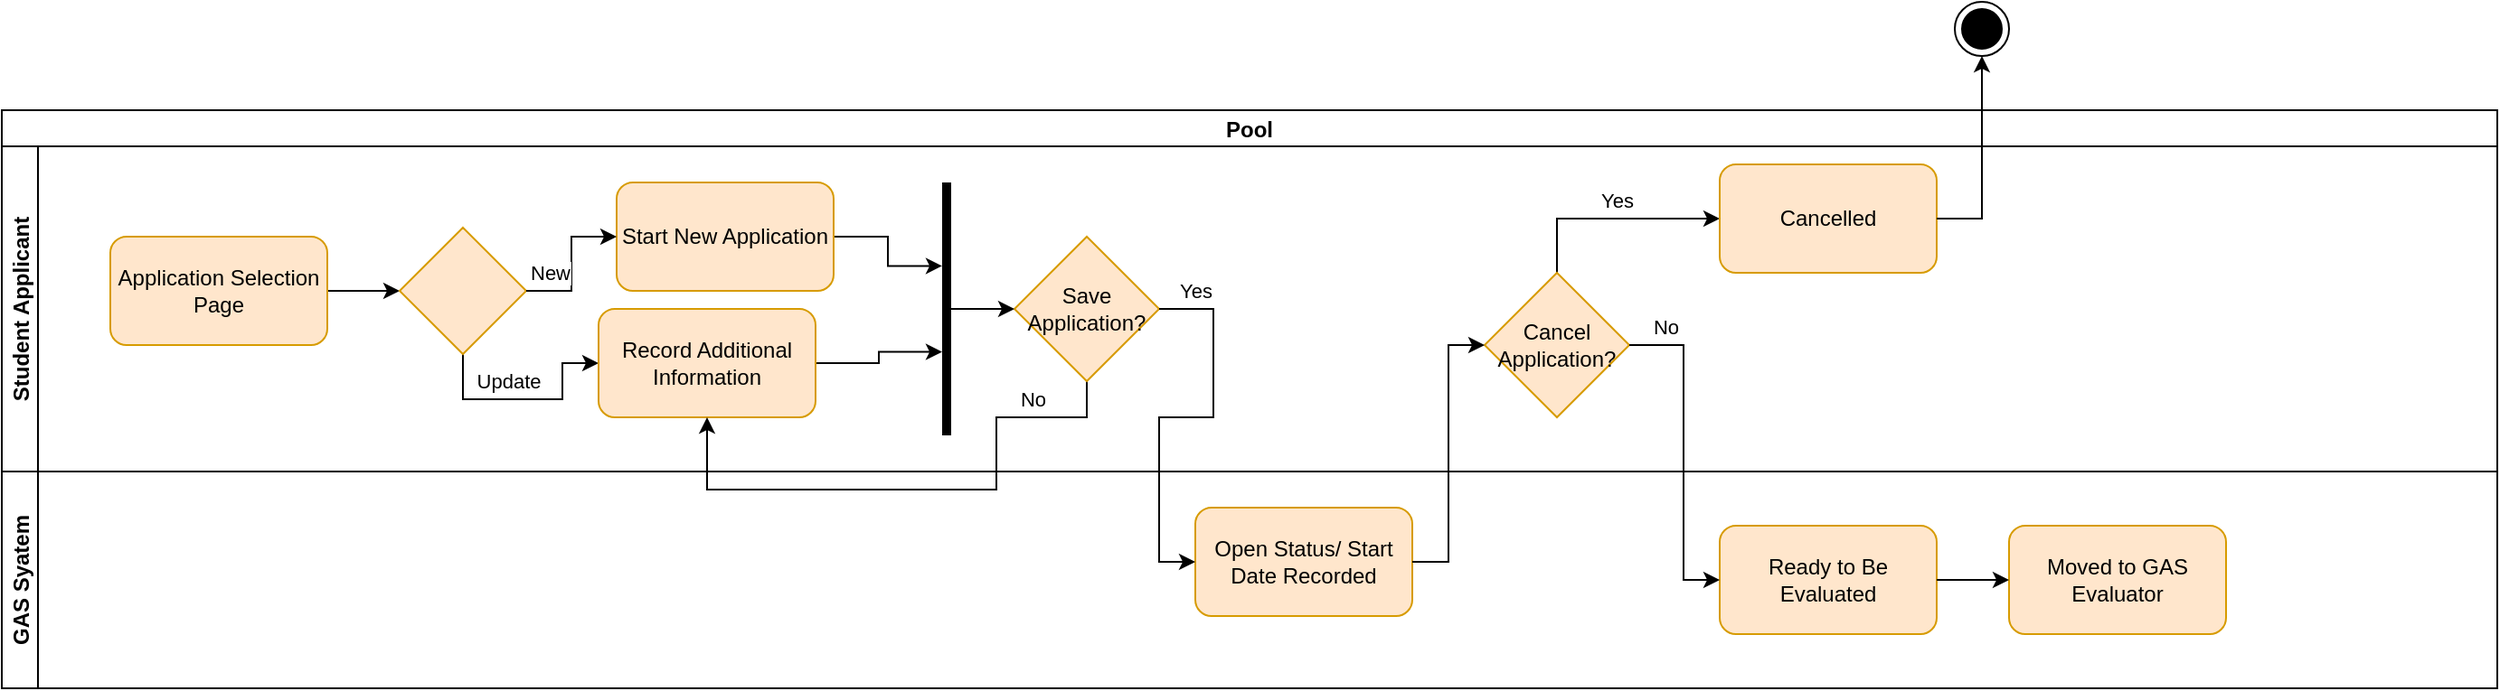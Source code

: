 <mxfile version="20.3.0" type="device"><diagram id="p1i9FElJaMzso0BubQGo" name="Page-1"><mxGraphModel dx="724" dy="519" grid="1" gridSize="10" guides="1" tooltips="1" connect="1" arrows="1" fold="1" page="1" pageScale="1" pageWidth="1400" pageHeight="850" math="0" shadow="0"><root><mxCell id="0"/><mxCell id="1" parent="0"/><mxCell id="FpibXcHKTmTOygOxizJ_-1" value="Pool" style="swimlane;childLayout=stackLayout;resizeParent=1;resizeParentMax=0;horizontal=1;startSize=20;horizontalStack=0;" vertex="1" parent="1"><mxGeometry x="350" y="100" width="1380" height="320" as="geometry"/></mxCell><mxCell id="FpibXcHKTmTOygOxizJ_-2" value="Student Applicant" style="swimlane;startSize=20;horizontal=0;" vertex="1" parent="FpibXcHKTmTOygOxizJ_-1"><mxGeometry y="20" width="1380" height="180" as="geometry"/></mxCell><mxCell id="FpibXcHKTmTOygOxizJ_-12" style="edgeStyle=orthogonalEdgeStyle;rounded=0;orthogonalLoop=1;jettySize=auto;html=1;exitX=1;exitY=0.5;exitDx=0;exitDy=0;entryX=0;entryY=0.5;entryDx=0;entryDy=0;" edge="1" parent="FpibXcHKTmTOygOxizJ_-2" source="FpibXcHKTmTOygOxizJ_-7" target="FpibXcHKTmTOygOxizJ_-11"><mxGeometry relative="1" as="geometry"/></mxCell><mxCell id="FpibXcHKTmTOygOxizJ_-7" value="Application Selection Page" style="rounded=1;whiteSpace=wrap;html=1;fillColor=#ffe6cc;strokeColor=#d79b00;" vertex="1" parent="FpibXcHKTmTOygOxizJ_-2"><mxGeometry x="60" y="50" width="120" height="60" as="geometry"/></mxCell><mxCell id="FpibXcHKTmTOygOxizJ_-24" style="edgeStyle=orthogonalEdgeStyle;rounded=0;orthogonalLoop=1;jettySize=auto;html=1;exitX=1;exitY=0.5;exitDx=0;exitDy=0;entryX=0;entryY=0.33;entryDx=0;entryDy=0;entryPerimeter=0;" edge="1" parent="FpibXcHKTmTOygOxizJ_-2" source="FpibXcHKTmTOygOxizJ_-10" target="FpibXcHKTmTOygOxizJ_-23"><mxGeometry relative="1" as="geometry"/></mxCell><mxCell id="FpibXcHKTmTOygOxizJ_-10" value="Start New Application" style="rounded=1;whiteSpace=wrap;html=1;fillColor=#ffe6cc;strokeColor=#d79b00;" vertex="1" parent="FpibXcHKTmTOygOxizJ_-2"><mxGeometry x="340" y="20" width="120" height="60" as="geometry"/></mxCell><mxCell id="FpibXcHKTmTOygOxizJ_-15" value="Update" style="edgeStyle=orthogonalEdgeStyle;rounded=0;orthogonalLoop=1;jettySize=auto;html=1;exitX=0.5;exitY=1;exitDx=0;exitDy=0;entryX=0;entryY=0.5;entryDx=0;entryDy=0;" edge="1" parent="FpibXcHKTmTOygOxizJ_-2" source="FpibXcHKTmTOygOxizJ_-11" target="FpibXcHKTmTOygOxizJ_-17"><mxGeometry x="-0.167" y="10" relative="1" as="geometry"><mxPoint x="380" y="140" as="targetPoint"/><Array as="points"><mxPoint x="255" y="140"/><mxPoint x="310" y="140"/><mxPoint x="310" y="120"/></Array><mxPoint as="offset"/></mxGeometry></mxCell><mxCell id="FpibXcHKTmTOygOxizJ_-11" value="" style="rhombus;whiteSpace=wrap;html=1;fillColor=#ffe6cc;strokeColor=#d79b00;" vertex="1" parent="FpibXcHKTmTOygOxizJ_-2"><mxGeometry x="220" y="45" width="70" height="70" as="geometry"/></mxCell><mxCell id="FpibXcHKTmTOygOxizJ_-13" value="New" style="edgeStyle=orthogonalEdgeStyle;rounded=0;orthogonalLoop=1;jettySize=auto;html=1;exitX=1;exitY=0.5;exitDx=0;exitDy=0;entryX=0;entryY=0.5;entryDx=0;entryDy=0;" edge="1" parent="FpibXcHKTmTOygOxizJ_-2" source="FpibXcHKTmTOygOxizJ_-11" target="FpibXcHKTmTOygOxizJ_-10"><mxGeometry x="-0.692" y="10" relative="1" as="geometry"><mxPoint x="360" y="60" as="targetPoint"/><mxPoint as="offset"/></mxGeometry></mxCell><mxCell id="FpibXcHKTmTOygOxizJ_-25" style="edgeStyle=orthogonalEdgeStyle;rounded=0;orthogonalLoop=1;jettySize=auto;html=1;exitX=1;exitY=0.5;exitDx=0;exitDy=0;entryX=0;entryY=0.67;entryDx=0;entryDy=0;entryPerimeter=0;" edge="1" parent="FpibXcHKTmTOygOxizJ_-2" source="FpibXcHKTmTOygOxizJ_-17" target="FpibXcHKTmTOygOxizJ_-23"><mxGeometry relative="1" as="geometry"/></mxCell><mxCell id="FpibXcHKTmTOygOxizJ_-17" value="Record Additional Information" style="rounded=1;whiteSpace=wrap;html=1;fillColor=#ffe6cc;strokeColor=#d79b00;" vertex="1" parent="FpibXcHKTmTOygOxizJ_-2"><mxGeometry x="330" y="90" width="120" height="60" as="geometry"/></mxCell><mxCell id="FpibXcHKTmTOygOxizJ_-27" value="No" style="edgeStyle=orthogonalEdgeStyle;rounded=0;orthogonalLoop=1;jettySize=auto;html=1;exitX=0.5;exitY=1;exitDx=0;exitDy=0;entryX=0.5;entryY=1;entryDx=0;entryDy=0;" edge="1" parent="FpibXcHKTmTOygOxizJ_-2" source="FpibXcHKTmTOygOxizJ_-18" target="FpibXcHKTmTOygOxizJ_-17"><mxGeometry x="-0.677" y="-10" relative="1" as="geometry"><Array as="points"><mxPoint x="600" y="150"/><mxPoint x="550" y="150"/><mxPoint x="550" y="190"/><mxPoint x="390" y="190"/></Array><mxPoint as="offset"/></mxGeometry></mxCell><mxCell id="FpibXcHKTmTOygOxizJ_-18" value="Save Application?" style="rhombus;whiteSpace=wrap;html=1;fillColor=#ffe6cc;strokeColor=#d79b00;" vertex="1" parent="FpibXcHKTmTOygOxizJ_-2"><mxGeometry x="560" y="50" width="80" height="80" as="geometry"/></mxCell><mxCell id="FpibXcHKTmTOygOxizJ_-26" style="edgeStyle=orthogonalEdgeStyle;rounded=0;orthogonalLoop=1;jettySize=auto;html=1;exitX=1;exitY=0.5;exitDx=0;exitDy=0;exitPerimeter=0;entryX=0;entryY=0.5;entryDx=0;entryDy=0;" edge="1" parent="FpibXcHKTmTOygOxizJ_-2" source="FpibXcHKTmTOygOxizJ_-23" target="FpibXcHKTmTOygOxizJ_-18"><mxGeometry relative="1" as="geometry"/></mxCell><mxCell id="FpibXcHKTmTOygOxizJ_-23" value="" style="html=1;points=[[0,0.33,0,0,0],[0,0.67,0,0,0],[1,0.5,0,0,0]];perimeter=orthogonalPerimeter;fillColor=#000000;strokeColor=none;" vertex="1" parent="FpibXcHKTmTOygOxizJ_-2"><mxGeometry x="520" y="20" width="5" height="140" as="geometry"/></mxCell><mxCell id="FpibXcHKTmTOygOxizJ_-34" value="Yes" style="edgeStyle=orthogonalEdgeStyle;rounded=0;orthogonalLoop=1;jettySize=auto;html=1;exitX=0.5;exitY=0;exitDx=0;exitDy=0;entryX=0;entryY=0.5;entryDx=0;entryDy=0;" edge="1" parent="FpibXcHKTmTOygOxizJ_-2" source="FpibXcHKTmTOygOxizJ_-30" target="FpibXcHKTmTOygOxizJ_-33"><mxGeometry x="0.048" y="10" relative="1" as="geometry"><Array as="points"><mxPoint x="860" y="40"/></Array><mxPoint as="offset"/></mxGeometry></mxCell><mxCell id="FpibXcHKTmTOygOxizJ_-30" value="Cancel Application?" style="rhombus;whiteSpace=wrap;html=1;fillColor=#ffe6cc;strokeColor=#d79b00;" vertex="1" parent="FpibXcHKTmTOygOxizJ_-2"><mxGeometry x="820" y="70" width="80" height="80" as="geometry"/></mxCell><mxCell id="FpibXcHKTmTOygOxizJ_-33" value="Cancelled" style="rounded=1;whiteSpace=wrap;html=1;fillColor=#ffe6cc;strokeColor=#d79b00;" vertex="1" parent="FpibXcHKTmTOygOxizJ_-2"><mxGeometry x="950" y="10" width="120" height="60" as="geometry"/></mxCell><mxCell id="FpibXcHKTmTOygOxizJ_-4" value="GAS Syatem" style="swimlane;startSize=20;horizontal=0;" vertex="1" parent="FpibXcHKTmTOygOxizJ_-1"><mxGeometry y="200" width="1380" height="120" as="geometry"/></mxCell><mxCell id="FpibXcHKTmTOygOxizJ_-28" value="Open Status/ Start Date Recorded" style="rounded=1;whiteSpace=wrap;html=1;fillColor=#ffe6cc;strokeColor=#d79b00;" vertex="1" parent="FpibXcHKTmTOygOxizJ_-4"><mxGeometry x="660" y="20" width="120" height="60" as="geometry"/></mxCell><mxCell id="FpibXcHKTmTOygOxizJ_-32" value="Ready to Be Evaluated" style="rounded=1;whiteSpace=wrap;html=1;fillColor=#ffe6cc;strokeColor=#d79b00;" vertex="1" parent="FpibXcHKTmTOygOxizJ_-4"><mxGeometry x="950" y="30" width="120" height="60" as="geometry"/></mxCell><mxCell id="FpibXcHKTmTOygOxizJ_-36" value="Moved to GAS Evaluator" style="whiteSpace=wrap;html=1;rounded=1;fillColor=#ffe6cc;strokeColor=#d79b00;" vertex="1" parent="FpibXcHKTmTOygOxizJ_-4"><mxGeometry x="1110" y="30" width="120" height="60" as="geometry"/></mxCell><mxCell id="FpibXcHKTmTOygOxizJ_-37" value="" style="edgeStyle=orthogonalEdgeStyle;rounded=0;orthogonalLoop=1;jettySize=auto;html=1;" edge="1" parent="FpibXcHKTmTOygOxizJ_-4" source="FpibXcHKTmTOygOxizJ_-32" target="FpibXcHKTmTOygOxizJ_-36"><mxGeometry relative="1" as="geometry"/></mxCell><mxCell id="FpibXcHKTmTOygOxizJ_-29" value="Yes" style="edgeStyle=orthogonalEdgeStyle;rounded=0;orthogonalLoop=1;jettySize=auto;html=1;exitX=1;exitY=0.5;exitDx=0;exitDy=0;entryX=0;entryY=0.5;entryDx=0;entryDy=0;" edge="1" parent="FpibXcHKTmTOygOxizJ_-1" source="FpibXcHKTmTOygOxizJ_-18" target="FpibXcHKTmTOygOxizJ_-28"><mxGeometry x="-0.818" y="10" relative="1" as="geometry"><Array as="points"><mxPoint x="670" y="110"/><mxPoint x="670" y="170"/><mxPoint x="640" y="170"/><mxPoint x="640" y="250"/></Array><mxPoint as="offset"/></mxGeometry></mxCell><mxCell id="FpibXcHKTmTOygOxizJ_-31" style="edgeStyle=orthogonalEdgeStyle;rounded=0;orthogonalLoop=1;jettySize=auto;html=1;exitX=1;exitY=0.5;exitDx=0;exitDy=0;entryX=0;entryY=0.5;entryDx=0;entryDy=0;" edge="1" parent="FpibXcHKTmTOygOxizJ_-1" source="FpibXcHKTmTOygOxizJ_-28" target="FpibXcHKTmTOygOxizJ_-30"><mxGeometry relative="1" as="geometry"/></mxCell><mxCell id="FpibXcHKTmTOygOxizJ_-35" value="No" style="edgeStyle=orthogonalEdgeStyle;rounded=0;orthogonalLoop=1;jettySize=auto;html=1;exitX=1;exitY=0.5;exitDx=0;exitDy=0;entryX=0;entryY=0.5;entryDx=0;entryDy=0;" edge="1" parent="FpibXcHKTmTOygOxizJ_-1" source="FpibXcHKTmTOygOxizJ_-30" target="FpibXcHKTmTOygOxizJ_-32"><mxGeometry x="-0.778" y="10" relative="1" as="geometry"><Array as="points"><mxPoint x="930" y="130"/><mxPoint x="930" y="260"/></Array><mxPoint as="offset"/></mxGeometry></mxCell><mxCell id="FpibXcHKTmTOygOxizJ_-38" value="" style="ellipse;html=1;shape=endState;fillColor=strokeColor;" vertex="1" parent="1"><mxGeometry x="1430" y="40" width="30" height="30" as="geometry"/></mxCell><mxCell id="FpibXcHKTmTOygOxizJ_-39" style="edgeStyle=orthogonalEdgeStyle;rounded=0;orthogonalLoop=1;jettySize=auto;html=1;exitX=1;exitY=0.5;exitDx=0;exitDy=0;" edge="1" parent="1" source="FpibXcHKTmTOygOxizJ_-33" target="FpibXcHKTmTOygOxizJ_-38"><mxGeometry relative="1" as="geometry"/></mxCell></root></mxGraphModel></diagram></mxfile>